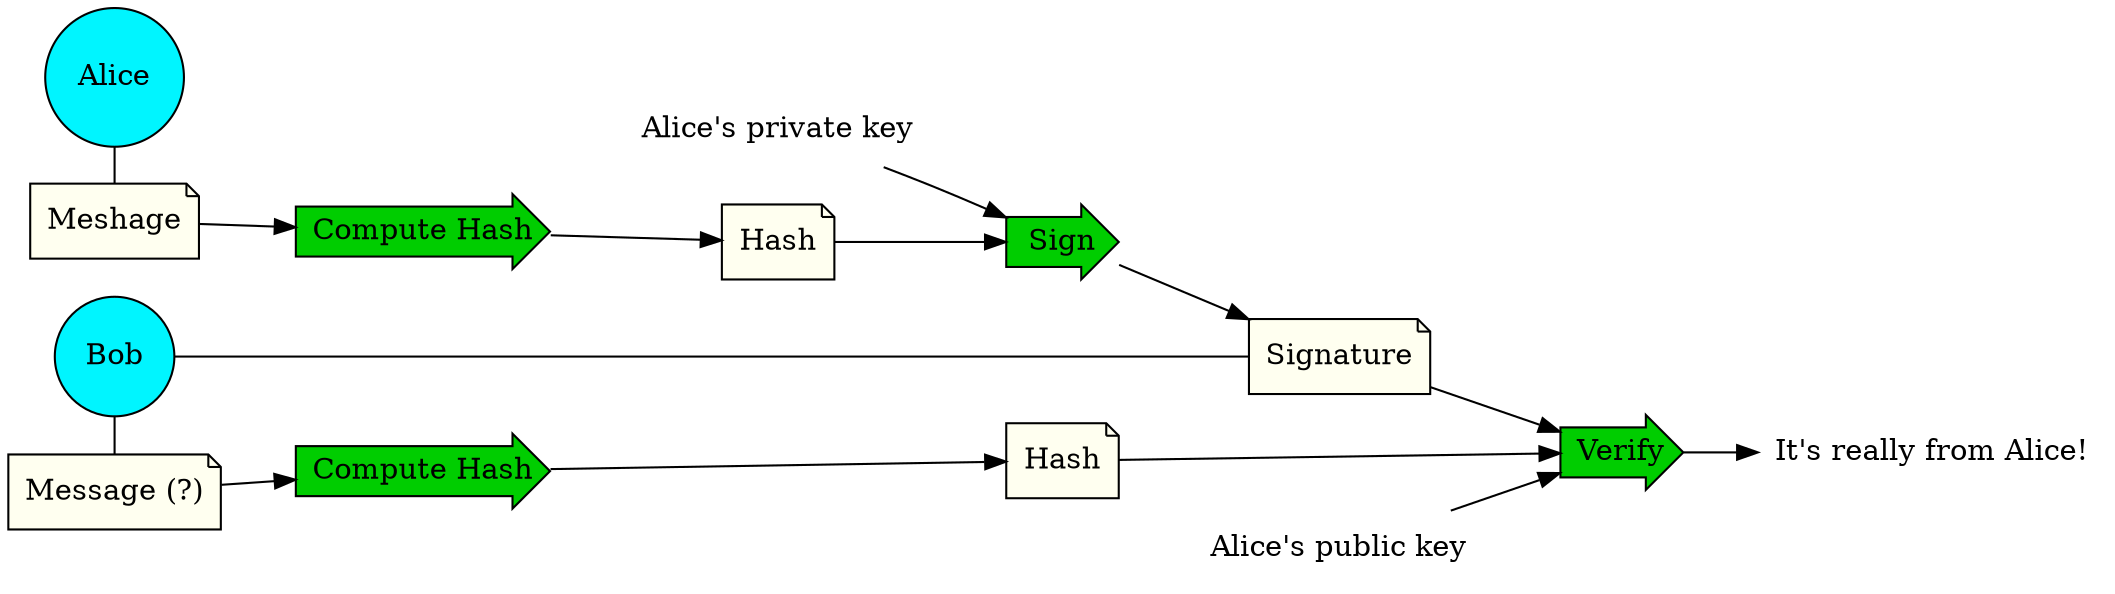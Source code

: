 digraph G {
    rankdir=LR;
    
    node [shape=note,style=filled,fillcolor=ivory];
    message [label="Meshage"];
    hash [label="Hash"];
    message2 [label="Message (?)"];
    hash2 [label="Hash"];
    sig [label="Signature"]

    node[shape=rarrow,style=filled,fillcolor=green3];
    sign [label="Sign"];
    verify [label="Verify"];
    hashfunc [label="Compute Hash"];
    hashfunc2 [label="Compute Hash"];

    node[shape=none,style=none];
    E [label="Alice's public key"];
    D [label="Alice's private key"];
    V [label="It's really from Alice!"];

    node[shape=circle,style=filled,fillcolor=turquoise1];
    A [label="Alice"];
    B [label="Bob"];


    A -> message [dir=none];
    message -> hashfunc -> hash -> sign -> sig -> verify;

    
    sig-> B -> message2 [dir=none];
    message2 -> hashfunc2 -> hash2 -> verify;
    
    verify -> V
    
    D -> sign;
    E -> verify;
 
    {rank=same A,message,B,message2}
    {rank=same B,message2}
}
